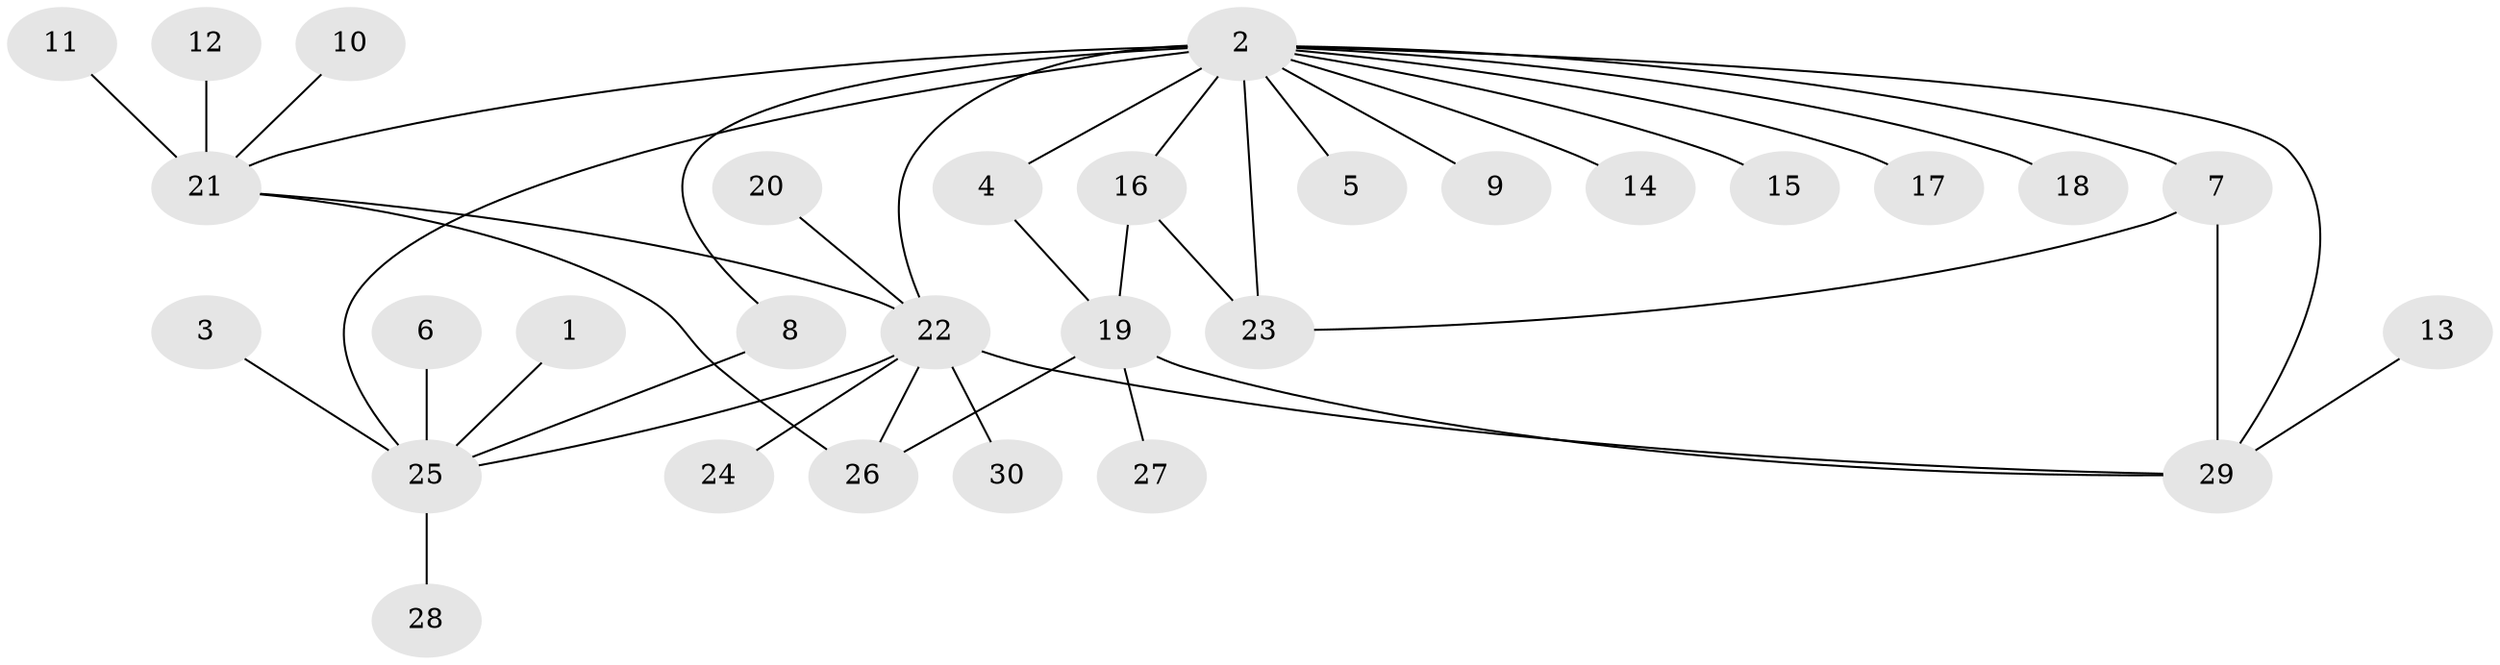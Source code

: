 // original degree distribution, {18: 0.016666666666666666, 1: 0.5333333333333333, 10: 0.016666666666666666, 6: 0.016666666666666666, 11: 0.016666666666666666, 3: 0.1, 2: 0.21666666666666667, 8: 0.016666666666666666, 4: 0.05, 5: 0.016666666666666666}
// Generated by graph-tools (version 1.1) at 2025/26/03/09/25 03:26:02]
// undirected, 30 vertices, 40 edges
graph export_dot {
graph [start="1"]
  node [color=gray90,style=filled];
  1;
  2;
  3;
  4;
  5;
  6;
  7;
  8;
  9;
  10;
  11;
  12;
  13;
  14;
  15;
  16;
  17;
  18;
  19;
  20;
  21;
  22;
  23;
  24;
  25;
  26;
  27;
  28;
  29;
  30;
  1 -- 25 [weight=1.0];
  2 -- 4 [weight=1.0];
  2 -- 5 [weight=1.0];
  2 -- 7 [weight=1.0];
  2 -- 8 [weight=1.0];
  2 -- 9 [weight=1.0];
  2 -- 14 [weight=1.0];
  2 -- 15 [weight=1.0];
  2 -- 16 [weight=1.0];
  2 -- 17 [weight=1.0];
  2 -- 18 [weight=1.0];
  2 -- 21 [weight=1.0];
  2 -- 22 [weight=2.0];
  2 -- 23 [weight=1.0];
  2 -- 25 [weight=2.0];
  2 -- 29 [weight=1.0];
  3 -- 25 [weight=1.0];
  4 -- 19 [weight=1.0];
  6 -- 25 [weight=1.0];
  7 -- 23 [weight=1.0];
  7 -- 29 [weight=1.0];
  8 -- 25 [weight=1.0];
  10 -- 21 [weight=1.0];
  11 -- 21 [weight=1.0];
  12 -- 21 [weight=1.0];
  13 -- 29 [weight=1.0];
  16 -- 19 [weight=1.0];
  16 -- 23 [weight=1.0];
  19 -- 26 [weight=1.0];
  19 -- 27 [weight=1.0];
  19 -- 29 [weight=1.0];
  20 -- 22 [weight=1.0];
  21 -- 22 [weight=1.0];
  21 -- 26 [weight=1.0];
  22 -- 24 [weight=1.0];
  22 -- 25 [weight=1.0];
  22 -- 26 [weight=1.0];
  22 -- 29 [weight=1.0];
  22 -- 30 [weight=1.0];
  25 -- 28 [weight=1.0];
}
